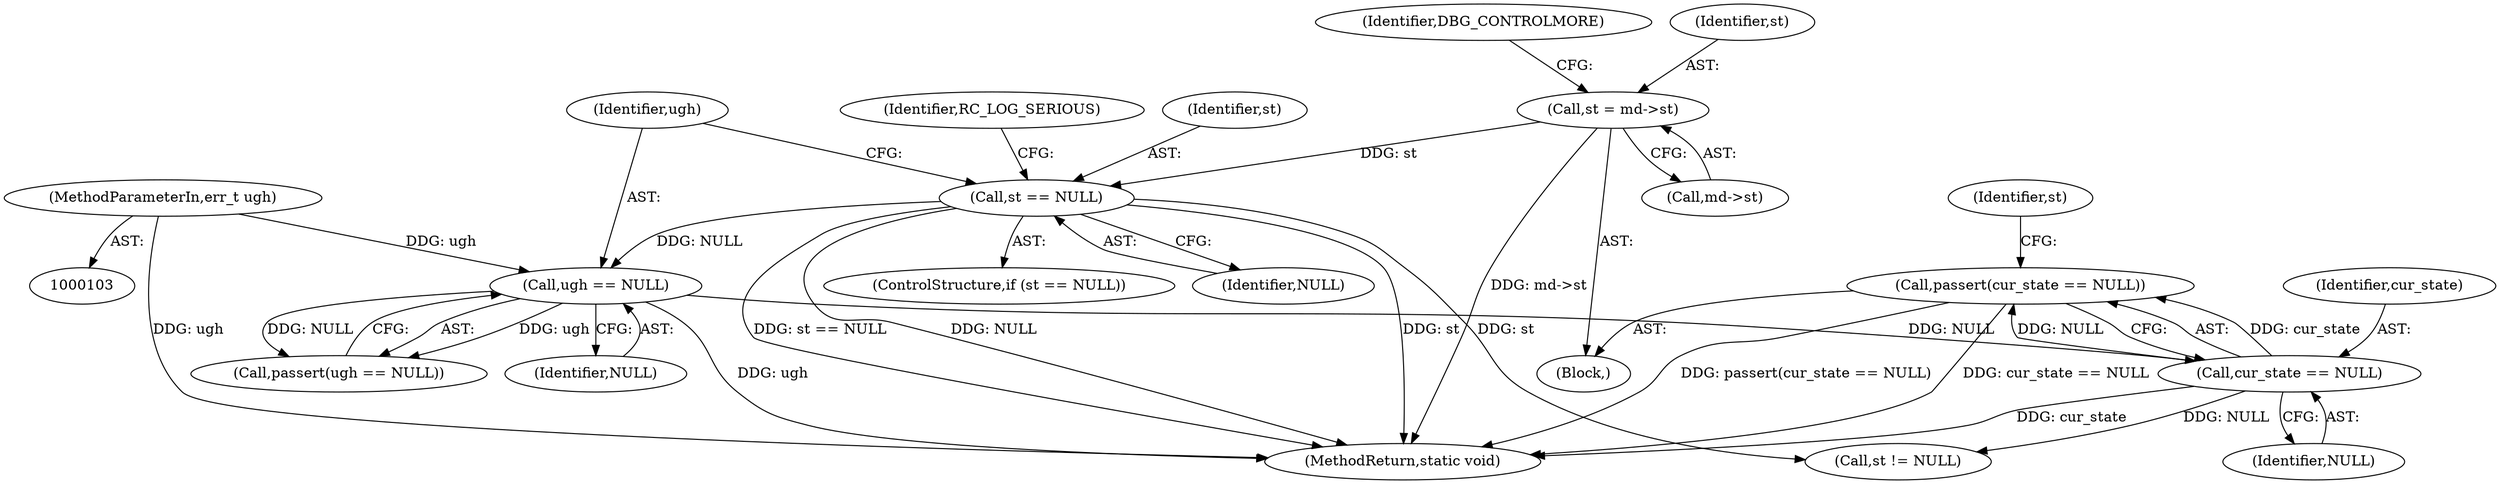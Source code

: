 digraph "0_libreswan_2899351224fe2940aec37d7656e1e392c0fe07f0_0@API" {
"1000152" [label="(Call,passert(cur_state == NULL))"];
"1000153" [label="(Call,cur_state == NULL)"];
"1000149" [label="(Call,ugh == NULL)"];
"1000106" [label="(MethodParameterIn,err_t ugh)"];
"1000131" [label="(Call,st == NULL)"];
"1000120" [label="(Call,st = md->st)"];
"1000133" [label="(Identifier,NULL)"];
"1000150" [label="(Identifier,ugh)"];
"1000152" [label="(Call,passert(cur_state == NULL))"];
"1000155" [label="(Identifier,NULL)"];
"1000120" [label="(Call,st = md->st)"];
"1000234" [label="(MethodReturn,static void)"];
"1000157" [label="(Call,st != NULL)"];
"1000127" [label="(Identifier,DBG_CONTROLMORE)"];
"1000130" [label="(ControlStructure,if (st == NULL))"];
"1000107" [label="(Block,)"];
"1000106" [label="(MethodParameterIn,err_t ugh)"];
"1000121" [label="(Identifier,st)"];
"1000158" [label="(Identifier,st)"];
"1000148" [label="(Call,passert(ugh == NULL))"];
"1000149" [label="(Call,ugh == NULL)"];
"1000153" [label="(Call,cur_state == NULL)"];
"1000132" [label="(Identifier,st)"];
"1000154" [label="(Identifier,cur_state)"];
"1000122" [label="(Call,md->st)"];
"1000131" [label="(Call,st == NULL)"];
"1000151" [label="(Identifier,NULL)"];
"1000136" [label="(Identifier,RC_LOG_SERIOUS)"];
"1000152" -> "1000107"  [label="AST: "];
"1000152" -> "1000153"  [label="CFG: "];
"1000153" -> "1000152"  [label="AST: "];
"1000158" -> "1000152"  [label="CFG: "];
"1000152" -> "1000234"  [label="DDG: passert(cur_state == NULL)"];
"1000152" -> "1000234"  [label="DDG: cur_state == NULL"];
"1000153" -> "1000152"  [label="DDG: cur_state"];
"1000153" -> "1000152"  [label="DDG: NULL"];
"1000153" -> "1000155"  [label="CFG: "];
"1000154" -> "1000153"  [label="AST: "];
"1000155" -> "1000153"  [label="AST: "];
"1000153" -> "1000234"  [label="DDG: cur_state"];
"1000149" -> "1000153"  [label="DDG: NULL"];
"1000153" -> "1000157"  [label="DDG: NULL"];
"1000149" -> "1000148"  [label="AST: "];
"1000149" -> "1000151"  [label="CFG: "];
"1000150" -> "1000149"  [label="AST: "];
"1000151" -> "1000149"  [label="AST: "];
"1000148" -> "1000149"  [label="CFG: "];
"1000149" -> "1000234"  [label="DDG: ugh"];
"1000149" -> "1000148"  [label="DDG: ugh"];
"1000149" -> "1000148"  [label="DDG: NULL"];
"1000106" -> "1000149"  [label="DDG: ugh"];
"1000131" -> "1000149"  [label="DDG: NULL"];
"1000106" -> "1000103"  [label="AST: "];
"1000106" -> "1000234"  [label="DDG: ugh"];
"1000131" -> "1000130"  [label="AST: "];
"1000131" -> "1000133"  [label="CFG: "];
"1000132" -> "1000131"  [label="AST: "];
"1000133" -> "1000131"  [label="AST: "];
"1000136" -> "1000131"  [label="CFG: "];
"1000150" -> "1000131"  [label="CFG: "];
"1000131" -> "1000234"  [label="DDG: NULL"];
"1000131" -> "1000234"  [label="DDG: st"];
"1000131" -> "1000234"  [label="DDG: st == NULL"];
"1000120" -> "1000131"  [label="DDG: st"];
"1000131" -> "1000157"  [label="DDG: st"];
"1000120" -> "1000107"  [label="AST: "];
"1000120" -> "1000122"  [label="CFG: "];
"1000121" -> "1000120"  [label="AST: "];
"1000122" -> "1000120"  [label="AST: "];
"1000127" -> "1000120"  [label="CFG: "];
"1000120" -> "1000234"  [label="DDG: md->st"];
}

